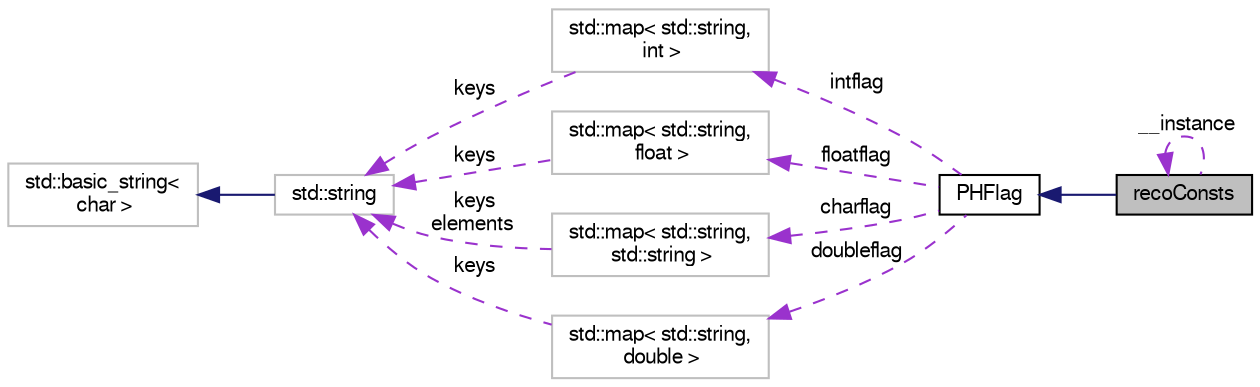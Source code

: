 digraph "recoConsts"
{
  bgcolor="transparent";
  edge [fontname="FreeSans",fontsize="10",labelfontname="FreeSans",labelfontsize="10"];
  node [fontname="FreeSans",fontsize="10",shape=record];
  rankdir="LR";
  Node1 [label="recoConsts",height=0.2,width=0.4,color="black", fillcolor="grey75", style="filled" fontcolor="black"];
  Node2 -> Node1 [dir="back",color="midnightblue",fontsize="10",style="solid",fontname="FreeSans"];
  Node2 [label="PHFlag",height=0.2,width=0.4,color="black",URL="$d1/da8/classPHFlag.html"];
  Node3 -> Node2 [dir="back",color="darkorchid3",fontsize="10",style="dashed",label=" intflag" ,fontname="FreeSans"];
  Node3 [label="std::map\< std::string,\l int \>",height=0.2,width=0.4,color="grey75"];
  Node4 -> Node3 [dir="back",color="darkorchid3",fontsize="10",style="dashed",label=" keys" ,fontname="FreeSans"];
  Node4 [label="std::string",height=0.2,width=0.4,color="grey75",tooltip="STL class. "];
  Node5 -> Node4 [dir="back",color="midnightblue",fontsize="10",style="solid",fontname="FreeSans"];
  Node5 [label="std::basic_string\<\l char \>",height=0.2,width=0.4,color="grey75",tooltip="STL class. "];
  Node6 -> Node2 [dir="back",color="darkorchid3",fontsize="10",style="dashed",label=" floatflag" ,fontname="FreeSans"];
  Node6 [label="std::map\< std::string,\l float \>",height=0.2,width=0.4,color="grey75"];
  Node4 -> Node6 [dir="back",color="darkorchid3",fontsize="10",style="dashed",label=" keys" ,fontname="FreeSans"];
  Node7 -> Node2 [dir="back",color="darkorchid3",fontsize="10",style="dashed",label=" charflag" ,fontname="FreeSans"];
  Node7 [label="std::map\< std::string,\l std::string \>",height=0.2,width=0.4,color="grey75"];
  Node4 -> Node7 [dir="back",color="darkorchid3",fontsize="10",style="dashed",label=" keys\nelements" ,fontname="FreeSans"];
  Node8 -> Node2 [dir="back",color="darkorchid3",fontsize="10",style="dashed",label=" doubleflag" ,fontname="FreeSans"];
  Node8 [label="std::map\< std::string,\l double \>",height=0.2,width=0.4,color="grey75"];
  Node4 -> Node8 [dir="back",color="darkorchid3",fontsize="10",style="dashed",label=" keys" ,fontname="FreeSans"];
  Node1 -> Node1 [dir="back",color="darkorchid3",fontsize="10",style="dashed",label=" __instance" ,fontname="FreeSans"];
}
